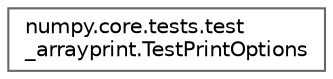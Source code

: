 digraph "Graphical Class Hierarchy"
{
 // LATEX_PDF_SIZE
  bgcolor="transparent";
  edge [fontname=Helvetica,fontsize=10,labelfontname=Helvetica,labelfontsize=10];
  node [fontname=Helvetica,fontsize=10,shape=box,height=0.2,width=0.4];
  rankdir="LR";
  Node0 [id="Node000000",label="numpy.core.tests.test\l_arrayprint.TestPrintOptions",height=0.2,width=0.4,color="grey40", fillcolor="white", style="filled",URL="$dc/db4/classnumpy_1_1core_1_1tests_1_1test__arrayprint_1_1TestPrintOptions.html",tooltip=" "];
}
